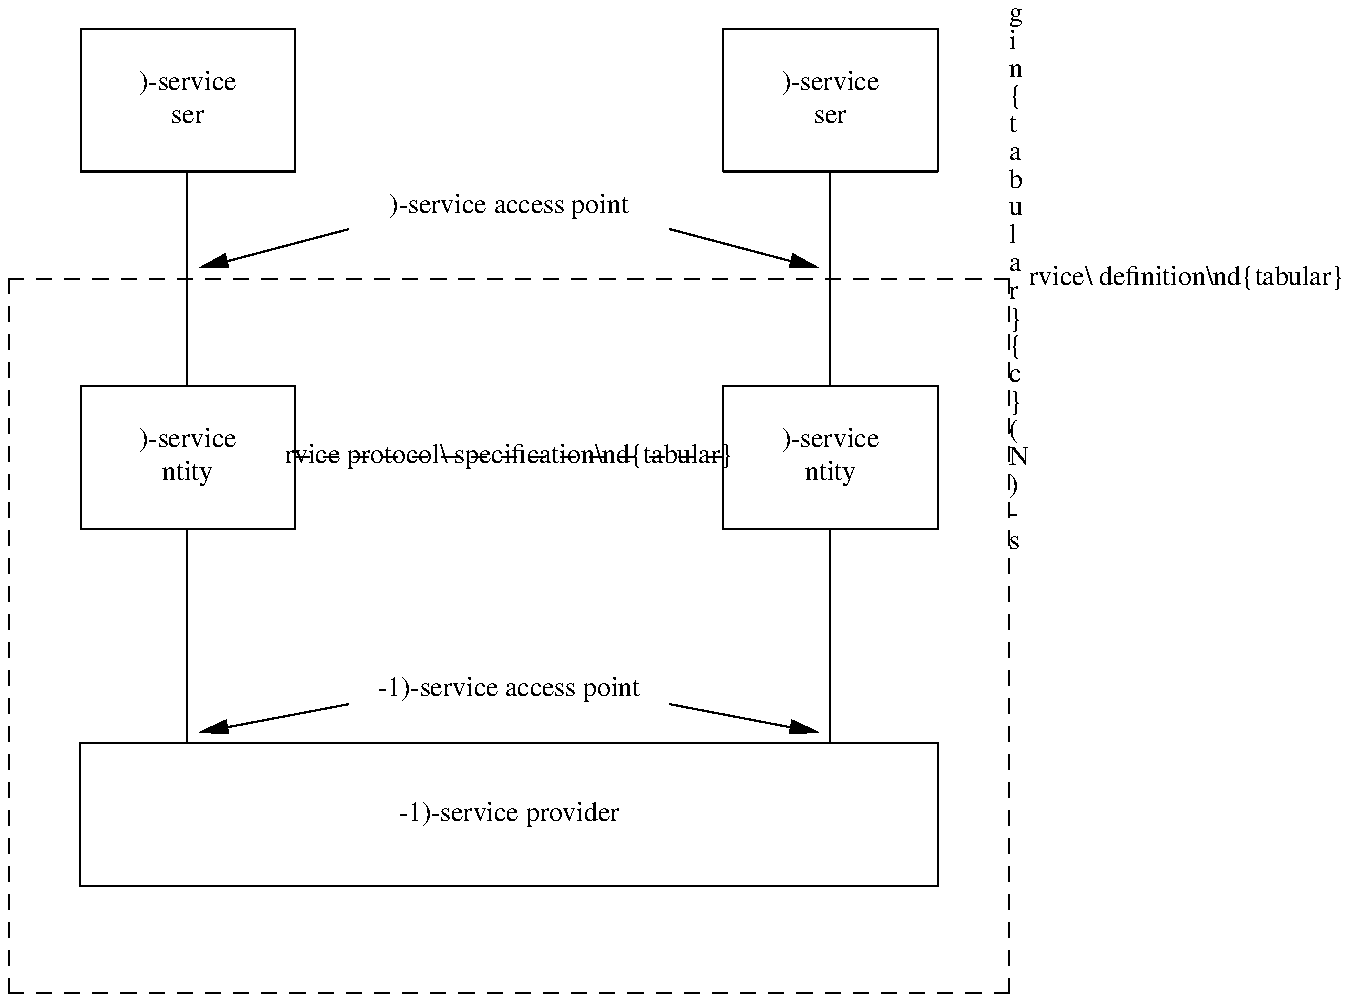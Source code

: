 .PS 5.0i
lineht	=	3*lineht/2
## figure A-32
B1:	box "\sf (N)-service" "\sf user"
	line down from B1.s
B3:	box "\sf (N)-service" "\sf entity"
	line down from B3.s
B5:	box invis
##
B2:	box "\sf (N)-service" "\sf user" with .w at (B1.e.x+3*linewid, B1.e.y)
	line down from B2.s
B4:	box "\sf (N)-service" "\sf entity"
	line down from B4.s
B6:	box invis
##
	line from B3.e to B4.w dashed
	move to ((B3.e.x+B4.w.x)/2, B3.e.y) \
	    "\sf \begin{tabular}{c} (N)-service protocol\\ specification\end{tabular}"
##
B7:	box "\sf (N-1)-service provider" with .nw at B5.nw width (B6.ne.x-B5.nw.x)
##
B10:	box dashed with .nw at (B1.w.x-linewid/2, (B1.s.y+B3.n.y)/2) \
		height (B1.s.y-B7.s.y) \
		width  ((B2.e.x+linewid/2)-(B1.w.x-linewid/2))
	move to B10.ne; \
	    "\sf \ \begin{tabular}{c}(N)-service\\ definition\end{tabular}" ljust
##
B8:	box invis "\sf (N)-service access point" \
		with .n at ((B1.c.x+B2.c.x)/2, B1.s.y) \
		height boxht/2 width 3*boxwid/2
	arrow from (B8.sw.x, B8.sw.y+boxht/10) \
		to (B3.n.x+linewid/12, (B1.s.y+B3.n.y)/2+lineht/20)
	arrow from (B8.se.x, B8.se.y+boxht/10) \
		to (B4.n.x-linewid/12, (B2.s.y+B4.n.y)/2+lineht/20)
##
B9:	box invis with .s at B7.n \
		height lineht/2 \
		width (B4.c.x-B2.c.x) \
		"\sf (N-1)-service access point"
	arrow from (B8.sw.x, B9.c.y-boxht/10) \
		to (B3.n.x+linewid/12, B7.n.y+lineht/20)
	arrow from (B8.se.x, B9.c.y-boxht/10) \
		to (B4.n.x-linewid/12, B7.n.y+lineht/20)
##
.PE
